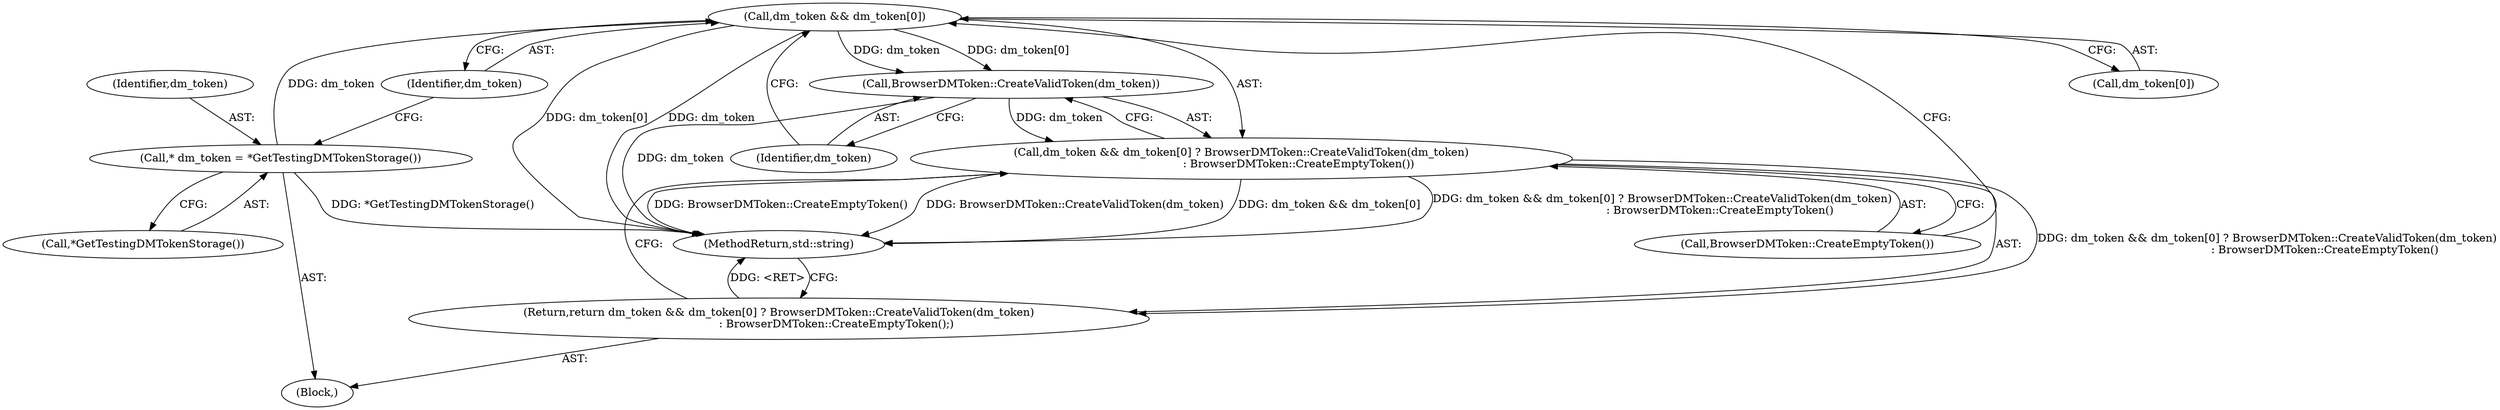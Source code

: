 digraph "0_Chrome_507241119f279c31766bd41c33d6ffb6851e2d7e@array" {
"1000110" [label="(Call,dm_token && dm_token[0])"];
"1000104" [label="(Call,* dm_token = *GetTestingDMTokenStorage())"];
"1000115" [label="(Call,BrowserDMToken::CreateValidToken(dm_token))"];
"1000109" [label="(Call,dm_token && dm_token[0] ? BrowserDMToken::CreateValidToken(dm_token)\n                                 : BrowserDMToken::CreateEmptyToken())"];
"1000108" [label="(Return,return dm_token && dm_token[0] ? BrowserDMToken::CreateValidToken(dm_token)\n                                 : BrowserDMToken::CreateEmptyToken();)"];
"1000108" [label="(Return,return dm_token && dm_token[0] ? BrowserDMToken::CreateValidToken(dm_token)\n                                 : BrowserDMToken::CreateEmptyToken();)"];
"1000116" [label="(Identifier,dm_token)"];
"1000110" [label="(Call,dm_token && dm_token[0])"];
"1000115" [label="(Call,BrowserDMToken::CreateValidToken(dm_token))"];
"1000112" [label="(Call,dm_token[0])"];
"1000109" [label="(Call,dm_token && dm_token[0] ? BrowserDMToken::CreateValidToken(dm_token)\n                                 : BrowserDMToken::CreateEmptyToken())"];
"1000111" [label="(Identifier,dm_token)"];
"1000117" [label="(Call,BrowserDMToken::CreateEmptyToken())"];
"1000102" [label="(Block,)"];
"1000118" [label="(MethodReturn,std::string)"];
"1000104" [label="(Call,* dm_token = *GetTestingDMTokenStorage())"];
"1000106" [label="(Call,*GetTestingDMTokenStorage())"];
"1000105" [label="(Identifier,dm_token)"];
"1000110" -> "1000109"  [label="AST: "];
"1000110" -> "1000111"  [label="CFG: "];
"1000110" -> "1000112"  [label="CFG: "];
"1000111" -> "1000110"  [label="AST: "];
"1000112" -> "1000110"  [label="AST: "];
"1000116" -> "1000110"  [label="CFG: "];
"1000117" -> "1000110"  [label="CFG: "];
"1000110" -> "1000118"  [label="DDG: dm_token[0]"];
"1000110" -> "1000118"  [label="DDG: dm_token"];
"1000104" -> "1000110"  [label="DDG: dm_token"];
"1000110" -> "1000115"  [label="DDG: dm_token[0]"];
"1000110" -> "1000115"  [label="DDG: dm_token"];
"1000104" -> "1000102"  [label="AST: "];
"1000104" -> "1000106"  [label="CFG: "];
"1000105" -> "1000104"  [label="AST: "];
"1000106" -> "1000104"  [label="AST: "];
"1000111" -> "1000104"  [label="CFG: "];
"1000104" -> "1000118"  [label="DDG: *GetTestingDMTokenStorage()"];
"1000115" -> "1000109"  [label="AST: "];
"1000115" -> "1000116"  [label="CFG: "];
"1000116" -> "1000115"  [label="AST: "];
"1000109" -> "1000115"  [label="CFG: "];
"1000115" -> "1000118"  [label="DDG: dm_token"];
"1000115" -> "1000109"  [label="DDG: dm_token"];
"1000109" -> "1000108"  [label="AST: "];
"1000109" -> "1000117"  [label="CFG: "];
"1000117" -> "1000109"  [label="AST: "];
"1000108" -> "1000109"  [label="CFG: "];
"1000109" -> "1000118"  [label="DDG: BrowserDMToken::CreateEmptyToken()"];
"1000109" -> "1000118"  [label="DDG: BrowserDMToken::CreateValidToken(dm_token)"];
"1000109" -> "1000118"  [label="DDG: dm_token && dm_token[0]"];
"1000109" -> "1000118"  [label="DDG: dm_token && dm_token[0] ? BrowserDMToken::CreateValidToken(dm_token)\n                                 : BrowserDMToken::CreateEmptyToken()"];
"1000109" -> "1000108"  [label="DDG: dm_token && dm_token[0] ? BrowserDMToken::CreateValidToken(dm_token)\n                                 : BrowserDMToken::CreateEmptyToken()"];
"1000108" -> "1000102"  [label="AST: "];
"1000118" -> "1000108"  [label="CFG: "];
"1000108" -> "1000118"  [label="DDG: <RET>"];
}
